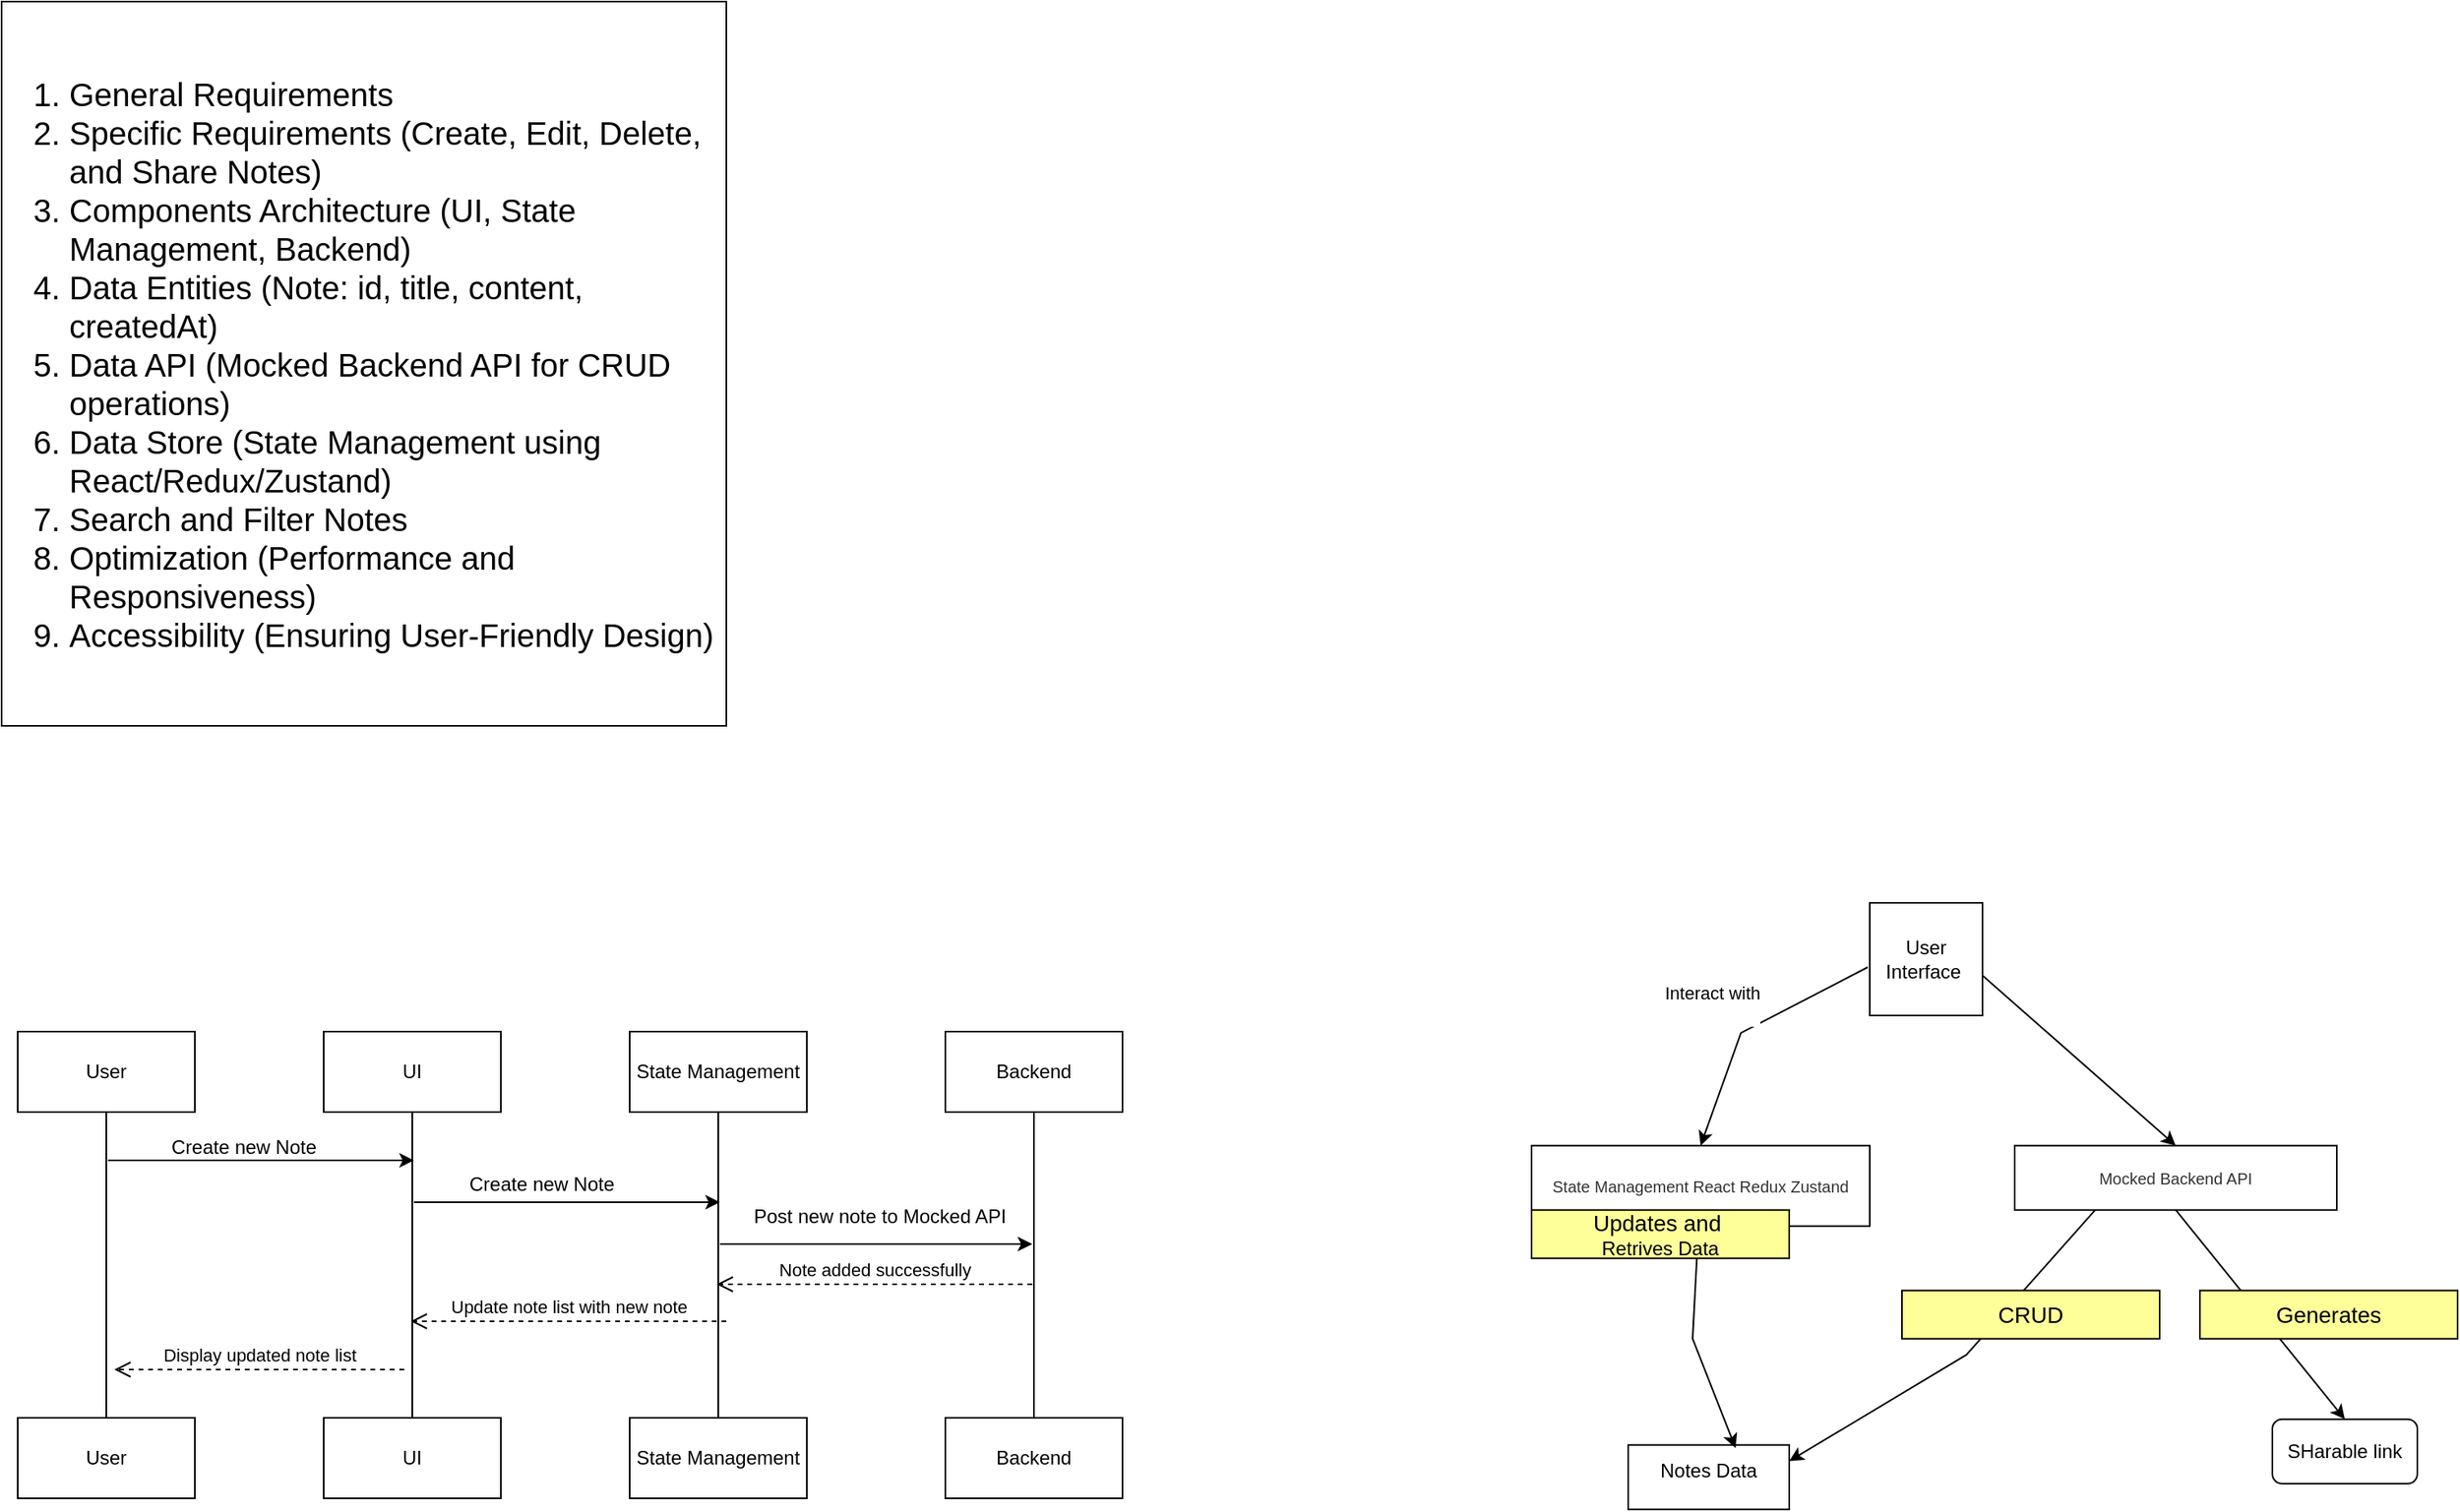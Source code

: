 <mxfile version="24.6.4" type="github">
  <diagram name="Page-1" id="jFwUz_cW1wkvrbOu4nMs">
    <mxGraphModel dx="4294" dy="921" grid="1" gridSize="10" guides="1" tooltips="1" connect="1" arrows="1" fold="1" page="1" pageScale="1" pageWidth="3300" pageHeight="4681" math="0" shadow="0">
      <root>
        <mxCell id="0" />
        <mxCell id="1" parent="0" />
        <mxCell id="k0v3itlqOyjzF6zA9ZU_-8" value="User Interface&amp;nbsp;" style="whiteSpace=wrap;html=1;aspect=fixed;" vertex="1" parent="1">
          <mxGeometry x="-2100" y="600" width="70" height="70" as="geometry" />
        </mxCell>
        <mxCell id="k0v3itlqOyjzF6zA9ZU_-10" value="" style="endArrow=classic;html=1;rounded=0;exitX=-0.018;exitY=0.845;exitDx=0;exitDy=0;exitPerimeter=0;entryX=0.5;entryY=0;entryDx=0;entryDy=0;" edge="1" parent="1" target="k0v3itlqOyjzF6zA9ZU_-15">
          <mxGeometry width="50" height="50" relative="1" as="geometry">
            <mxPoint x="-2101.26" y="640.0" as="sourcePoint" />
            <mxPoint x="-2304.8" y="669.89" as="targetPoint" />
            <Array as="points">
              <mxPoint x="-2180" y="680.85" />
            </Array>
          </mxGeometry>
        </mxCell>
        <mxCell id="k0v3itlqOyjzF6zA9ZU_-11" value="Interact with&lt;div&gt;&lt;br&gt;&lt;/div&gt;" style="edgeLabel;html=1;align=center;verticalAlign=middle;resizable=0;points=[];" vertex="1" connectable="0" parent="k0v3itlqOyjzF6zA9ZU_-10">
          <mxGeometry x="-0.12" relative="1" as="geometry">
            <mxPoint x="-34" y="-10" as="offset" />
          </mxGeometry>
        </mxCell>
        <mxCell id="k0v3itlqOyjzF6zA9ZU_-15" value="&lt;span style=&quot;color: rgb(51, 51, 51); font-family: Arial; font-size: 10px; text-wrap: nowrap; background-color: rgb(255, 255, 255);&quot;&gt;State Management React Redux Zustand&lt;/span&gt;" style="rounded=0;whiteSpace=wrap;html=1;" vertex="1" parent="1">
          <mxGeometry x="-2310" y="750.85" width="210" height="50" as="geometry" />
        </mxCell>
        <mxCell id="k0v3itlqOyjzF6zA9ZU_-16" value="&lt;font face=&quot;Arial&quot; color=&quot;#333333&quot;&gt;&lt;span style=&quot;font-size: 10px; text-wrap: nowrap; background-color: rgb(255, 255, 255);&quot;&gt;Mocked Backend API&lt;/span&gt;&lt;/font&gt;" style="rounded=0;whiteSpace=wrap;html=1;" vertex="1" parent="1">
          <mxGeometry x="-2010" y="750.85" width="200" height="40" as="geometry" />
        </mxCell>
        <mxCell id="k0v3itlqOyjzF6zA9ZU_-17" value="" style="endArrow=classic;html=1;rounded=0;entryX=0.5;entryY=0;entryDx=0;entryDy=0;exitX=1;exitY=0.918;exitDx=0;exitDy=0;exitPerimeter=0;" edge="1" parent="1" target="k0v3itlqOyjzF6zA9ZU_-16">
          <mxGeometry width="50" height="50" relative="1" as="geometry">
            <mxPoint x="-2030" y="645.11" as="sourcePoint" />
            <mxPoint x="-1880" y="570.85" as="targetPoint" />
          </mxGeometry>
        </mxCell>
        <mxCell id="k0v3itlqOyjzF6zA9ZU_-18" value="Notes Data&lt;div&gt;&lt;br&gt;&lt;/div&gt;" style="rounded=0;whiteSpace=wrap;html=1;align=center;verticalAlign=bottom;" vertex="1" parent="1">
          <mxGeometry x="-2250" y="936.85" width="100" height="40" as="geometry" />
        </mxCell>
        <mxCell id="k0v3itlqOyjzF6zA9ZU_-19" value="" style="endArrow=classic;html=1;rounded=0;entryX=1;entryY=0.25;entryDx=0;entryDy=0;exitX=0.25;exitY=1;exitDx=0;exitDy=0;" edge="1" parent="1" source="k0v3itlqOyjzF6zA9ZU_-16" target="k0v3itlqOyjzF6zA9ZU_-18">
          <mxGeometry width="50" height="50" relative="1" as="geometry">
            <mxPoint x="-2040" y="840.85" as="sourcePoint" />
            <mxPoint x="-1935" y="929.85" as="targetPoint" />
            <Array as="points">
              <mxPoint x="-2040" y="880.85" />
            </Array>
          </mxGeometry>
        </mxCell>
        <mxCell id="k0v3itlqOyjzF6zA9ZU_-20" value="" style="endArrow=classic;html=1;rounded=0;entryX=0.667;entryY=0.05;entryDx=0;entryDy=0;entryPerimeter=0;" edge="1" parent="1" source="k0v3itlqOyjzF6zA9ZU_-15" target="k0v3itlqOyjzF6zA9ZU_-18">
          <mxGeometry width="50" height="50" relative="1" as="geometry">
            <mxPoint x="-2260" y="860.85" as="sourcePoint" />
            <mxPoint x="-2210" y="810.85" as="targetPoint" />
            <Array as="points">
              <mxPoint x="-2210" y="870.85" />
            </Array>
          </mxGeometry>
        </mxCell>
        <mxCell id="k0v3itlqOyjzF6zA9ZU_-22" value="&lt;div&gt;&lt;br&gt;&lt;/div&gt;" style="edgeLabel;html=1;align=center;verticalAlign=middle;resizable=0;points=[];" vertex="1" connectable="0" parent="1">
          <mxGeometry x="-2224.998" y="870.85" as="geometry">
            <mxPoint x="257" y="18" as="offset" />
          </mxGeometry>
        </mxCell>
        <mxCell id="k0v3itlqOyjzF6zA9ZU_-23" value="SHarable link" style="rounded=1;whiteSpace=wrap;html=1;" vertex="1" parent="1">
          <mxGeometry x="-1850" y="920.85" width="90" height="40" as="geometry" />
        </mxCell>
        <mxCell id="k0v3itlqOyjzF6zA9ZU_-30" value="" style="endArrow=classic;html=1;rounded=0;exitX=0.5;exitY=1;exitDx=0;exitDy=0;entryX=0.5;entryY=0;entryDx=0;entryDy=0;" edge="1" parent="1" source="k0v3itlqOyjzF6zA9ZU_-16" target="k0v3itlqOyjzF6zA9ZU_-23">
          <mxGeometry width="50" height="50" relative="1" as="geometry">
            <mxPoint x="-1890" y="860.85" as="sourcePoint" />
            <mxPoint x="-1880" y="905.85" as="targetPoint" />
          </mxGeometry>
        </mxCell>
        <mxCell id="k0v3itlqOyjzF6zA9ZU_-34" value="User" style="html=1;whiteSpace=wrap;" vertex="1" parent="1">
          <mxGeometry x="-3250" y="680" width="110" height="50" as="geometry" />
        </mxCell>
        <mxCell id="k0v3itlqOyjzF6zA9ZU_-38" value="User" style="html=1;whiteSpace=wrap;" vertex="1" parent="1">
          <mxGeometry x="-3250" y="920" width="110" height="50" as="geometry" />
        </mxCell>
        <mxCell id="k0v3itlqOyjzF6zA9ZU_-43" value="" style="endArrow=none;html=1;rounded=0;entryX=0.5;entryY=1;entryDx=0;entryDy=0;exitX=0.5;exitY=0;exitDx=0;exitDy=0;" edge="1" parent="1" source="k0v3itlqOyjzF6zA9ZU_-38" target="k0v3itlqOyjzF6zA9ZU_-34">
          <mxGeometry width="50" height="50" relative="1" as="geometry">
            <mxPoint x="-3230" y="870" as="sourcePoint" />
            <mxPoint x="-3180" y="820" as="targetPoint" />
          </mxGeometry>
        </mxCell>
        <mxCell id="k0v3itlqOyjzF6zA9ZU_-48" value="UI" style="html=1;whiteSpace=wrap;" vertex="1" parent="1">
          <mxGeometry x="-3060" y="680" width="110" height="50" as="geometry" />
        </mxCell>
        <mxCell id="k0v3itlqOyjzF6zA9ZU_-49" value="UI" style="html=1;whiteSpace=wrap;" vertex="1" parent="1">
          <mxGeometry x="-3060" y="920" width="110" height="50" as="geometry" />
        </mxCell>
        <mxCell id="k0v3itlqOyjzF6zA9ZU_-50" value="" style="endArrow=none;html=1;rounded=0;entryX=0.5;entryY=1;entryDx=0;entryDy=0;exitX=0.5;exitY=0;exitDx=0;exitDy=0;" edge="1" parent="1" source="k0v3itlqOyjzF6zA9ZU_-49" target="k0v3itlqOyjzF6zA9ZU_-48">
          <mxGeometry width="50" height="50" relative="1" as="geometry">
            <mxPoint x="-3040" y="870" as="sourcePoint" />
            <mxPoint x="-2990" y="820" as="targetPoint" />
          </mxGeometry>
        </mxCell>
        <mxCell id="k0v3itlqOyjzF6zA9ZU_-51" value="" style="endArrow=classic;html=1;rounded=0;" edge="1" parent="1">
          <mxGeometry width="50" height="50" relative="1" as="geometry">
            <mxPoint x="-3194" y="760" as="sourcePoint" />
            <mxPoint x="-3004" y="760" as="targetPoint" />
          </mxGeometry>
        </mxCell>
        <mxCell id="k0v3itlqOyjzF6zA9ZU_-52" value="Display updated note list" style="html=1;verticalAlign=bottom;endArrow=open;dashed=1;endSize=8;curved=0;rounded=0;" edge="1" parent="1">
          <mxGeometry relative="1" as="geometry">
            <mxPoint x="-3010" y="890" as="sourcePoint" />
            <mxPoint x="-3190" y="890" as="targetPoint" />
          </mxGeometry>
        </mxCell>
        <mxCell id="k0v3itlqOyjzF6zA9ZU_-53" value="State Management" style="html=1;whiteSpace=wrap;" vertex="1" parent="1">
          <mxGeometry x="-2870" y="680" width="110" height="50" as="geometry" />
        </mxCell>
        <mxCell id="k0v3itlqOyjzF6zA9ZU_-54" value="State Management" style="html=1;whiteSpace=wrap;" vertex="1" parent="1">
          <mxGeometry x="-2870" y="920" width="110" height="50" as="geometry" />
        </mxCell>
        <mxCell id="k0v3itlqOyjzF6zA9ZU_-55" value="" style="endArrow=none;html=1;rounded=0;entryX=0.5;entryY=1;entryDx=0;entryDy=0;exitX=0.5;exitY=0;exitDx=0;exitDy=0;" edge="1" parent="1" source="k0v3itlqOyjzF6zA9ZU_-54" target="k0v3itlqOyjzF6zA9ZU_-53">
          <mxGeometry width="50" height="50" relative="1" as="geometry">
            <mxPoint x="-2850" y="870" as="sourcePoint" />
            <mxPoint x="-2800" y="820" as="targetPoint" />
          </mxGeometry>
        </mxCell>
        <mxCell id="k0v3itlqOyjzF6zA9ZU_-58" value="" style="endArrow=classic;html=1;rounded=0;" edge="1" parent="1">
          <mxGeometry width="50" height="50" relative="1" as="geometry">
            <mxPoint x="-3004" y="786" as="sourcePoint" />
            <mxPoint x="-2814" y="786" as="targetPoint" />
          </mxGeometry>
        </mxCell>
        <mxCell id="k0v3itlqOyjzF6zA9ZU_-59" value="Update note list with new note" style="html=1;verticalAlign=bottom;endArrow=open;dashed=1;endSize=8;curved=0;rounded=0;" edge="1" parent="1">
          <mxGeometry relative="1" as="geometry">
            <mxPoint x="-2810" y="860" as="sourcePoint" />
            <mxPoint x="-3006" y="860" as="targetPoint" />
          </mxGeometry>
        </mxCell>
        <mxCell id="k0v3itlqOyjzF6zA9ZU_-61" value="Backend" style="html=1;whiteSpace=wrap;" vertex="1" parent="1">
          <mxGeometry x="-2674" y="680" width="110" height="50" as="geometry" />
        </mxCell>
        <mxCell id="k0v3itlqOyjzF6zA9ZU_-62" value="Backend" style="html=1;whiteSpace=wrap;" vertex="1" parent="1">
          <mxGeometry x="-2674" y="920" width="110" height="50" as="geometry" />
        </mxCell>
        <mxCell id="k0v3itlqOyjzF6zA9ZU_-63" value="" style="endArrow=none;html=1;rounded=0;entryX=0.5;entryY=1;entryDx=0;entryDy=0;exitX=0.5;exitY=0;exitDx=0;exitDy=0;" edge="1" parent="1" source="k0v3itlqOyjzF6zA9ZU_-62" target="k0v3itlqOyjzF6zA9ZU_-61">
          <mxGeometry width="50" height="50" relative="1" as="geometry">
            <mxPoint x="-2654" y="870" as="sourcePoint" />
            <mxPoint x="-2604" y="820" as="targetPoint" />
          </mxGeometry>
        </mxCell>
        <mxCell id="k0v3itlqOyjzF6zA9ZU_-64" value="" style="endArrow=classic;html=1;rounded=0;" edge="1" parent="1">
          <mxGeometry width="50" height="50" relative="1" as="geometry">
            <mxPoint x="-2814" y="812" as="sourcePoint" />
            <mxPoint x="-2620" y="812" as="targetPoint" />
          </mxGeometry>
        </mxCell>
        <mxCell id="k0v3itlqOyjzF6zA9ZU_-65" value="Note added successfully" style="html=1;verticalAlign=bottom;endArrow=open;dashed=1;endSize=8;curved=0;rounded=0;" edge="1" parent="1">
          <mxGeometry relative="1" as="geometry">
            <mxPoint x="-2620" y="837" as="sourcePoint" />
            <mxPoint x="-2816" y="837" as="targetPoint" />
          </mxGeometry>
        </mxCell>
        <mxCell id="k0v3itlqOyjzF6zA9ZU_-67" value="Create new Note" style="text;html=1;align=center;verticalAlign=middle;resizable=0;points=[];autosize=1;strokeColor=none;fillColor=none;" vertex="1" parent="1">
          <mxGeometry x="-3165" y="737" width="110" height="30" as="geometry" />
        </mxCell>
        <mxCell id="k0v3itlqOyjzF6zA9ZU_-68" value="Create new Note" style="text;html=1;align=center;verticalAlign=middle;resizable=0;points=[];autosize=1;strokeColor=none;fillColor=none;" vertex="1" parent="1">
          <mxGeometry x="-2980" y="760" width="110" height="30" as="geometry" />
        </mxCell>
        <mxCell id="k0v3itlqOyjzF6zA9ZU_-70" value="Post new note to Mocked API" style="text;html=1;align=center;verticalAlign=middle;resizable=0;points=[];autosize=1;strokeColor=none;fillColor=none;" vertex="1" parent="1">
          <mxGeometry x="-2805" y="780" width="180" height="30" as="geometry" />
        </mxCell>
        <mxCell id="k0v3itlqOyjzF6zA9ZU_-72" value="&lt;font style=&quot;text-wrap: nowrap; font-size: 14px;&quot;&gt;Updates and&amp;nbsp;&lt;/font&gt;&lt;div style=&quot;text-wrap: nowrap;&quot;&gt;&lt;font style=&quot;font-size: 12px;&quot;&gt;Retrives Data&lt;/font&gt;&lt;/div&gt;" style="rounded=0;whiteSpace=wrap;html=1;fillColor=#FFFF99;" vertex="1" parent="1">
          <mxGeometry x="-2310" y="790.85" width="160" height="30" as="geometry" />
        </mxCell>
        <mxCell id="k0v3itlqOyjzF6zA9ZU_-73" value="&lt;span style=&quot;font-size: 14px; text-wrap: nowrap;&quot;&gt;CRUD&lt;/span&gt;" style="rounded=0;whiteSpace=wrap;html=1;fillColor=#FFFF99;" vertex="1" parent="1">
          <mxGeometry x="-2080" y="840.85" width="160" height="30" as="geometry" />
        </mxCell>
        <mxCell id="k0v3itlqOyjzF6zA9ZU_-74" value="&lt;span style=&quot;font-size: 14px; text-wrap: nowrap;&quot;&gt;Generates&lt;/span&gt;" style="rounded=0;whiteSpace=wrap;html=1;fillColor=#FFFF99;" vertex="1" parent="1">
          <mxGeometry x="-1895" y="840.85" width="160" height="30" as="geometry" />
        </mxCell>
        <mxCell id="k0v3itlqOyjzF6zA9ZU_-76" value="&lt;div style=&quot;font-size: 20px;&quot;&gt;&lt;ol&gt;&lt;li&gt;General Requirements&lt;/li&gt;&lt;li&gt;Specific Requirements (Create, Edit, Delete, and Share Notes)&lt;/li&gt;&lt;li&gt;Components Architecture (UI, State Management, Backend)&lt;/li&gt;&lt;li&gt;Data Entities (Note: id, title, content, createdAt)&lt;/li&gt;&lt;li&gt;Data API (Mocked Backend API for CRUD operations)&lt;/li&gt;&lt;li&gt;Data Store (State Management using React/Redux/Zustand)&lt;/li&gt;&lt;li&gt;Search and Filter Notes&lt;/li&gt;&lt;li&gt;Optimization (Performance and Responsiveness)&lt;/li&gt;&lt;li&gt;Accessibility (Ensuring User-Friendly Design)&lt;/li&gt;&lt;/ol&gt;&lt;p&gt;&lt;/p&gt;&lt;/div&gt;" style="whiteSpace=wrap;html=1;aspect=fixed;align=left;" vertex="1" parent="1">
          <mxGeometry x="-3260" y="40" width="450" height="450" as="geometry" />
        </mxCell>
      </root>
    </mxGraphModel>
  </diagram>
</mxfile>
